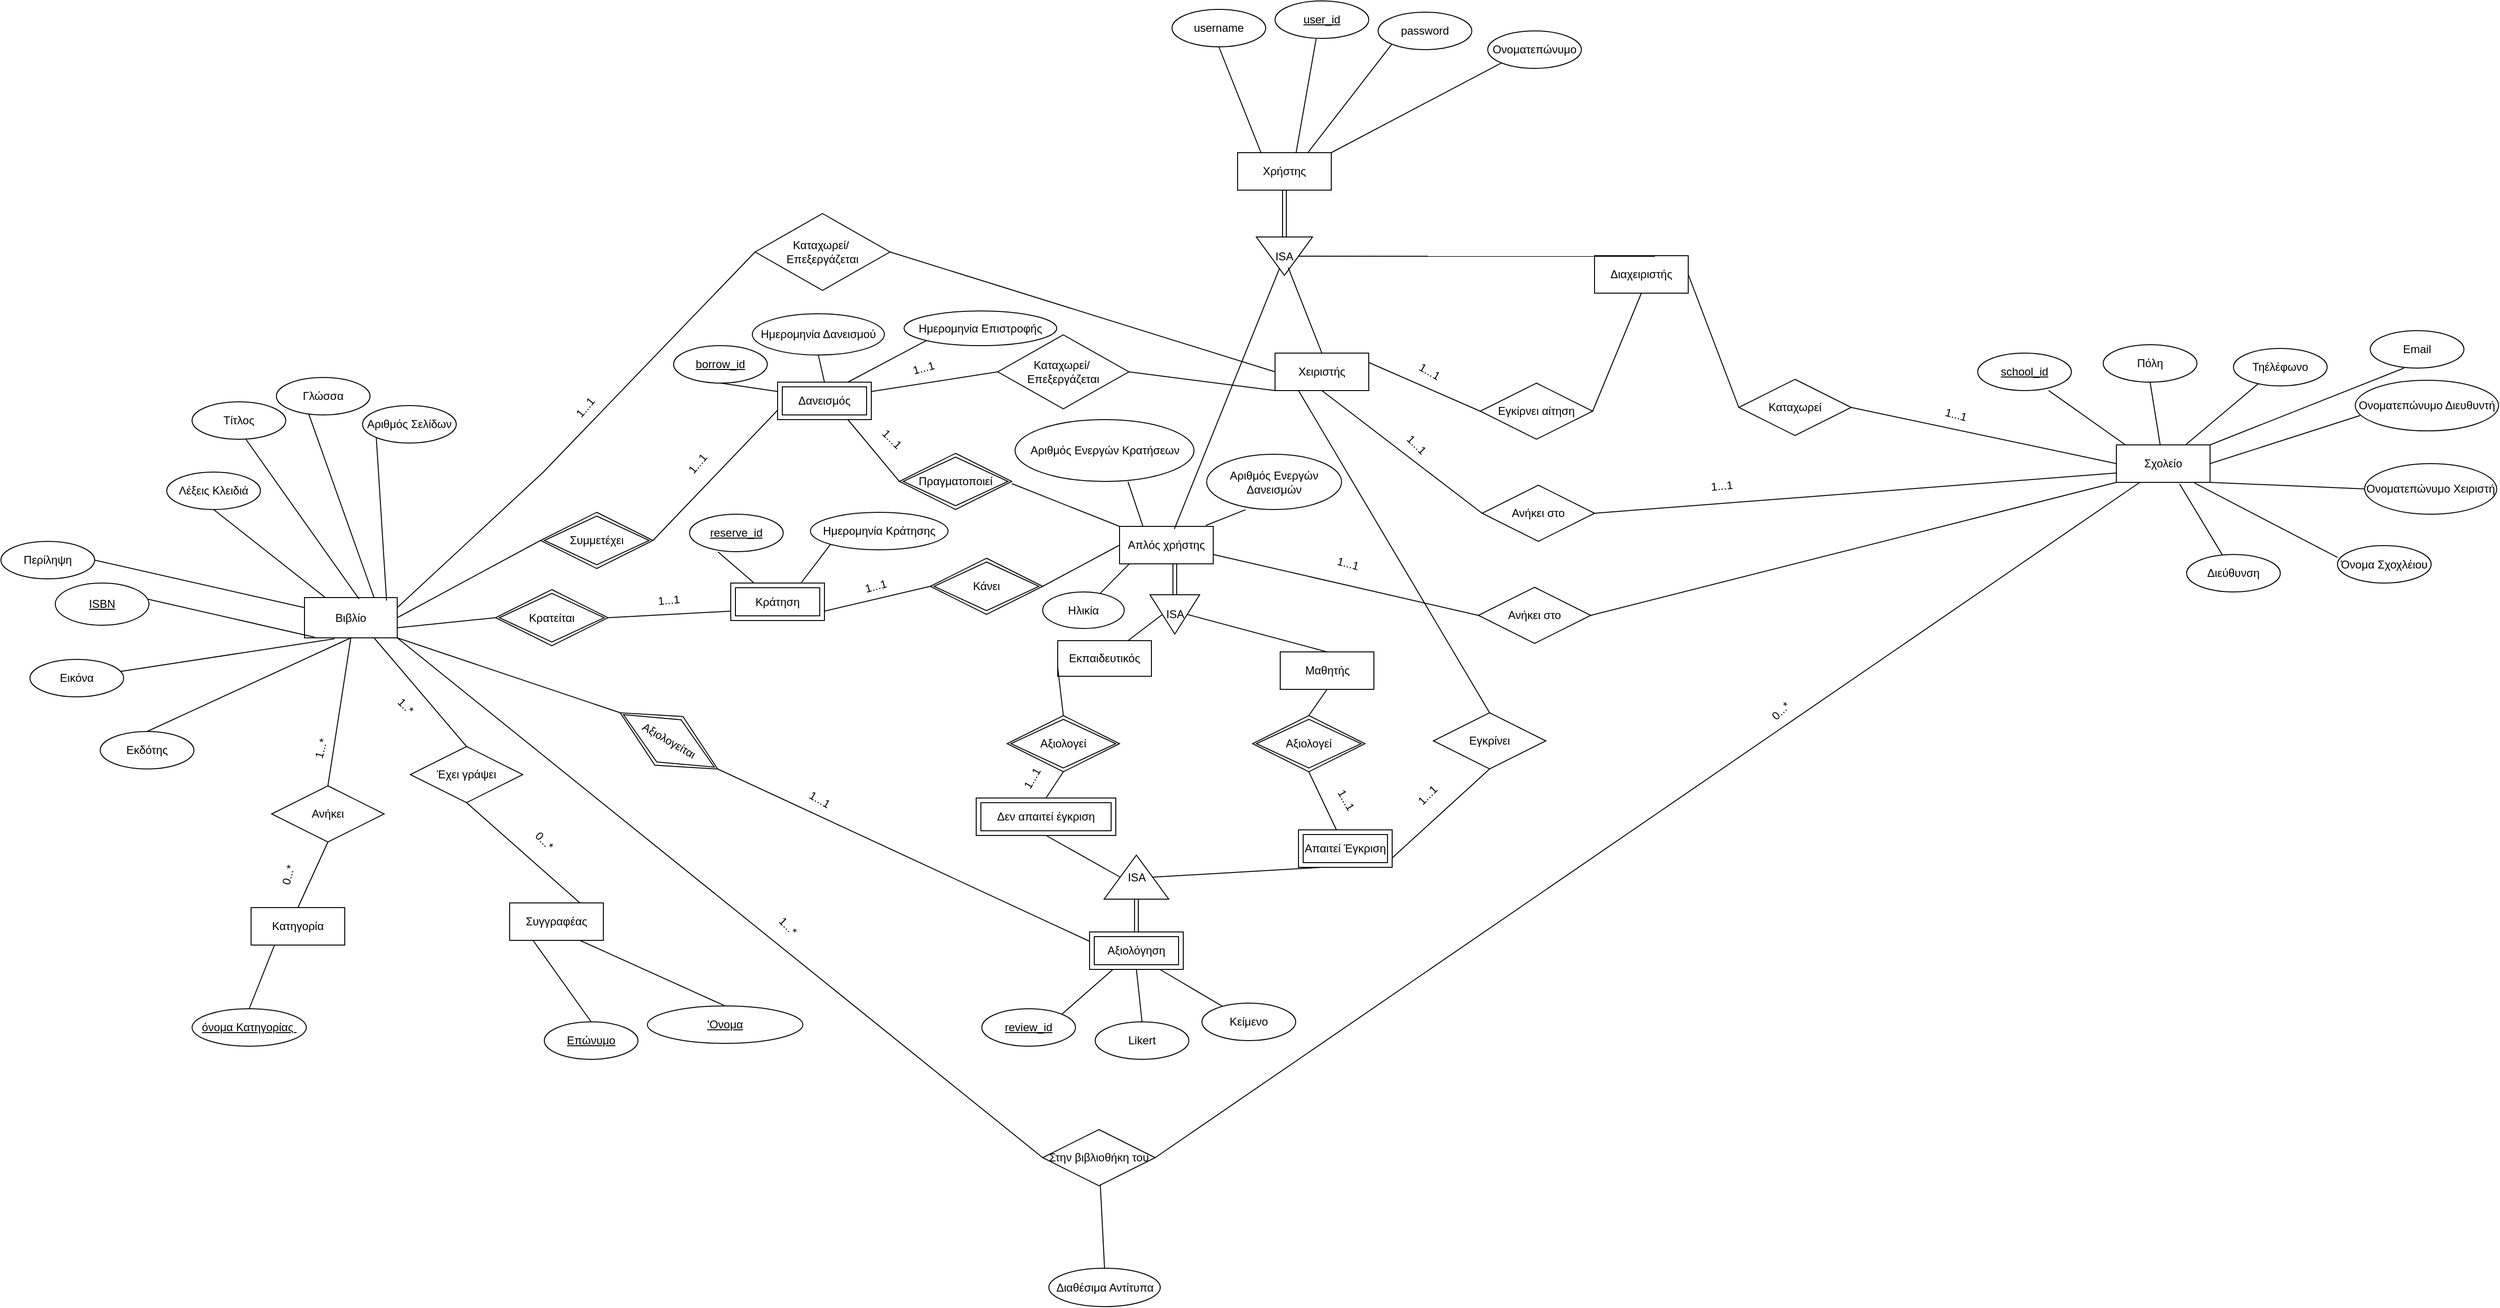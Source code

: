 <mxfile version="21.3.2" type="device">
  <diagram id="R2lEEEUBdFMjLlhIrx00" name="Page-1">
    <mxGraphModel dx="2930" dy="1778" grid="0" gridSize="10" guides="1" tooltips="1" connect="1" arrows="1" fold="1" page="0" pageScale="1" pageWidth="850" pageHeight="1100" math="0" shadow="0" extFonts="Permanent Marker^https://fonts.googleapis.com/css?family=Permanent+Marker">
      <root>
        <mxCell id="0" />
        <mxCell id="1" parent="0" />
        <mxCell id="gP51IHi8TqBae0V_nnSG-3" value="" style="endArrow=none;html=1;rounded=0;entryX=0.323;entryY=1.023;entryDx=0;entryDy=0;entryPerimeter=0;" parent="1" source="gP51IHi8TqBae0V_nnSG-5" target="gP51IHi8TqBae0V_nnSG-6" edge="1">
          <mxGeometry width="50" height="50" relative="1" as="geometry">
            <mxPoint x="-537" y="29" as="sourcePoint" />
            <mxPoint x="-504.44" y="-28" as="targetPoint" />
          </mxGeometry>
        </mxCell>
        <mxCell id="gP51IHi8TqBae0V_nnSG-5" value="Εικόνα" style="ellipse;whiteSpace=wrap;html=1;align=center;" parent="1" vertex="1">
          <mxGeometry x="-874" y="-19" width="100" height="40" as="geometry" />
        </mxCell>
        <mxCell id="gP51IHi8TqBae0V_nnSG-6" value="Βιβλίο" style="whiteSpace=wrap;html=1;align=center;" parent="1" vertex="1">
          <mxGeometry x="-581" y="-85" width="99" height="43" as="geometry" />
        </mxCell>
        <mxCell id="gP51IHi8TqBae0V_nnSG-7" value="" style="endArrow=none;html=1;rounded=0;entryX=0.11;entryY=0.985;entryDx=0;entryDy=0;entryPerimeter=0;exitX=0.973;exitY=0.376;exitDx=0;exitDy=0;exitPerimeter=0;" parent="1" source="gP51IHi8TqBae0V_nnSG-9" target="gP51IHi8TqBae0V_nnSG-6" edge="1">
          <mxGeometry width="50" height="50" relative="1" as="geometry">
            <mxPoint x="-594" y="7" as="sourcePoint" />
            <mxPoint x="143" y="274" as="targetPoint" />
          </mxGeometry>
        </mxCell>
        <mxCell id="gP51IHi8TqBae0V_nnSG-9" value="&lt;u&gt;ISBN&lt;/u&gt;" style="ellipse;whiteSpace=wrap;html=1;align=center;" parent="1" vertex="1">
          <mxGeometry x="-847" y="-100.5" width="100" height="45" as="geometry" />
        </mxCell>
        <mxCell id="gP51IHi8TqBae0V_nnSG-17" value="" style="endArrow=none;html=1;rounded=0;exitX=0.5;exitY=1;exitDx=0;exitDy=0;" parent="1" source="H-eDrQXZCRibyy9c3LL--2" target="gP51IHi8TqBae0V_nnSG-6" edge="1">
          <mxGeometry width="50" height="50" relative="1" as="geometry">
            <mxPoint x="-680" y="-199" as="sourcePoint" />
            <mxPoint x="-19" y="-211" as="targetPoint" />
          </mxGeometry>
        </mxCell>
        <mxCell id="gP51IHi8TqBae0V_nnSG-18" value="Γλώσσα" style="ellipse;whiteSpace=wrap;html=1;align=center;" parent="1" vertex="1">
          <mxGeometry x="-611" y="-320" width="100" height="40" as="geometry" />
        </mxCell>
        <mxCell id="gP51IHi8TqBae0V_nnSG-19" value="Τίτλος" style="ellipse;whiteSpace=wrap;html=1;align=center;" parent="1" vertex="1">
          <mxGeometry x="-701" y="-294" width="100" height="40" as="geometry" />
        </mxCell>
        <mxCell id="gP51IHi8TqBae0V_nnSG-20" value="Εκδότης" style="ellipse;whiteSpace=wrap;html=1;align=center;" parent="1" vertex="1">
          <mxGeometry x="-799" y="58" width="100" height="40" as="geometry" />
        </mxCell>
        <mxCell id="gP51IHi8TqBae0V_nnSG-21" value="Περίληψη" style="ellipse;whiteSpace=wrap;html=1;align=center;" parent="1" vertex="1">
          <mxGeometry x="-905" y="-145" width="100" height="40" as="geometry" />
        </mxCell>
        <mxCell id="gP51IHi8TqBae0V_nnSG-22" value="" style="endArrow=none;html=1;rounded=0;entryX=0.571;entryY=0.987;entryDx=0;entryDy=0;entryPerimeter=0;exitX=0.589;exitY=0.037;exitDx=0;exitDy=0;exitPerimeter=0;" parent="1" source="gP51IHi8TqBae0V_nnSG-6" target="gP51IHi8TqBae0V_nnSG-19" edge="1">
          <mxGeometry width="50" height="50" relative="1" as="geometry">
            <mxPoint x="-69" y="-161" as="sourcePoint" />
            <mxPoint x="-19" y="-211" as="targetPoint" />
          </mxGeometry>
        </mxCell>
        <mxCell id="gP51IHi8TqBae0V_nnSG-23" value="" style="endArrow=none;html=1;rounded=0;exitX=0.347;exitY=0.987;exitDx=0;exitDy=0;exitPerimeter=0;entryX=0.75;entryY=0;entryDx=0;entryDy=0;" parent="1" source="gP51IHi8TqBae0V_nnSG-18" target="gP51IHi8TqBae0V_nnSG-6" edge="1">
          <mxGeometry width="50" height="50" relative="1" as="geometry">
            <mxPoint x="-69" y="-161" as="sourcePoint" />
            <mxPoint x="-19" y="-211" as="targetPoint" />
          </mxGeometry>
        </mxCell>
        <mxCell id="gP51IHi8TqBae0V_nnSG-24" value="" style="endArrow=none;html=1;rounded=0;exitX=0.5;exitY=0;exitDx=0;exitDy=0;entryX=0.5;entryY=1;entryDx=0;entryDy=0;" parent="1" source="gP51IHi8TqBae0V_nnSG-20" target="gP51IHi8TqBae0V_nnSG-6" edge="1">
          <mxGeometry width="50" height="50" relative="1" as="geometry">
            <mxPoint x="-69" y="-161" as="sourcePoint" />
            <mxPoint x="-19" y="-211" as="targetPoint" />
          </mxGeometry>
        </mxCell>
        <mxCell id="gP51IHi8TqBae0V_nnSG-27" value="Διαθέσιμα Αντίτυπα" style="ellipse;whiteSpace=wrap;html=1;align=center;" parent="1" vertex="1">
          <mxGeometry x="213.5" y="631" width="119" height="41" as="geometry" />
        </mxCell>
        <mxCell id="gP51IHi8TqBae0V_nnSG-28" value="Αριθμός Σελίδων" style="ellipse;whiteSpace=wrap;html=1;align=center;" parent="1" vertex="1">
          <mxGeometry x="-519" y="-290" width="100" height="40" as="geometry" />
        </mxCell>
        <mxCell id="gP51IHi8TqBae0V_nnSG-29" value="" style="endArrow=none;html=1;rounded=0;exitX=0.885;exitY=0.075;exitDx=0;exitDy=0;exitPerimeter=0;entryX=0;entryY=1;entryDx=0;entryDy=0;" parent="1" source="gP51IHi8TqBae0V_nnSG-6" target="gP51IHi8TqBae0V_nnSG-28" edge="1">
          <mxGeometry width="50" height="50" relative="1" as="geometry">
            <mxPoint x="-69" y="-169" as="sourcePoint" />
            <mxPoint x="-19" y="-219" as="targetPoint" />
          </mxGeometry>
        </mxCell>
        <mxCell id="byVzHg9DAZ4Ovvmfsdcb-32" value="Σχολείο" style="whiteSpace=wrap;html=1;align=center;" parent="1" vertex="1">
          <mxGeometry x="1353" y="-248" width="100" height="40" as="geometry" />
        </mxCell>
        <mxCell id="byVzHg9DAZ4Ovvmfsdcb-33" value="Όνομα Σχοχλέιου" style="ellipse;whiteSpace=wrap;html=1;align=center;" parent="1" vertex="1">
          <mxGeometry x="1589" y="-140.5" width="100" height="40" as="geometry" />
        </mxCell>
        <mxCell id="byVzHg9DAZ4Ovvmfsdcb-34" value="Ονοματεπώνυμο Χειριστή" style="ellipse;whiteSpace=wrap;html=1;align=center;" parent="1" vertex="1">
          <mxGeometry x="1618" y="-228" width="141" height="54" as="geometry" />
        </mxCell>
        <mxCell id="byVzHg9DAZ4Ovvmfsdcb-35" value="Ονοματεπώνυμο Διευθυντή" style="ellipse;whiteSpace=wrap;html=1;align=center;" parent="1" vertex="1">
          <mxGeometry x="1608" y="-317" width="153" height="54" as="geometry" />
        </mxCell>
        <mxCell id="byVzHg9DAZ4Ovvmfsdcb-36" value="Τηέλέφωνο" style="ellipse;whiteSpace=wrap;html=1;align=center;" parent="1" vertex="1">
          <mxGeometry x="1478" y="-351" width="100" height="40" as="geometry" />
        </mxCell>
        <mxCell id="byVzHg9DAZ4Ovvmfsdcb-37" value="Πόλη" style="ellipse;whiteSpace=wrap;html=1;align=center;" parent="1" vertex="1">
          <mxGeometry x="1339" y="-355" width="100" height="40" as="geometry" />
        </mxCell>
        <mxCell id="byVzHg9DAZ4Ovvmfsdcb-38" value="" style="endArrow=none;html=1;rounded=0;exitX=0.5;exitY=1;exitDx=0;exitDy=0;" parent="1" source="byVzHg9DAZ4Ovvmfsdcb-37" target="byVzHg9DAZ4Ovvmfsdcb-32" edge="1">
          <mxGeometry relative="1" as="geometry">
            <mxPoint x="1398" y="-111" as="sourcePoint" />
            <mxPoint x="1558" y="-111" as="targetPoint" />
          </mxGeometry>
        </mxCell>
        <mxCell id="byVzHg9DAZ4Ovvmfsdcb-39" value="" style="endArrow=none;html=1;rounded=0;exitX=0.267;exitY=0.937;exitDx=0;exitDy=0;exitPerimeter=0;" parent="1" source="byVzHg9DAZ4Ovvmfsdcb-36" target="byVzHg9DAZ4Ovvmfsdcb-32" edge="1">
          <mxGeometry relative="1" as="geometry">
            <mxPoint x="1398" y="-111" as="sourcePoint" />
            <mxPoint x="1558" y="-111" as="targetPoint" />
          </mxGeometry>
        </mxCell>
        <mxCell id="byVzHg9DAZ4Ovvmfsdcb-41" value="" style="endArrow=none;html=1;rounded=0;exitX=1;exitY=0.5;exitDx=0;exitDy=0;entryX=0.034;entryY=0.697;entryDx=0;entryDy=0;entryPerimeter=0;" parent="1" source="byVzHg9DAZ4Ovvmfsdcb-32" target="byVzHg9DAZ4Ovvmfsdcb-35" edge="1">
          <mxGeometry relative="1" as="geometry">
            <mxPoint x="1398" y="-111" as="sourcePoint" />
            <mxPoint x="1558" y="-111" as="targetPoint" />
          </mxGeometry>
        </mxCell>
        <mxCell id="byVzHg9DAZ4Ovvmfsdcb-42" value="" style="endArrow=none;html=1;rounded=0;exitX=1;exitY=1;exitDx=0;exitDy=0;entryX=0;entryY=0.5;entryDx=0;entryDy=0;" parent="1" source="byVzHg9DAZ4Ovvmfsdcb-32" target="byVzHg9DAZ4Ovvmfsdcb-34" edge="1">
          <mxGeometry relative="1" as="geometry">
            <mxPoint x="1398" y="-111" as="sourcePoint" />
            <mxPoint x="1558" y="-111" as="targetPoint" />
          </mxGeometry>
        </mxCell>
        <mxCell id="byVzHg9DAZ4Ovvmfsdcb-43" value="" style="endArrow=none;html=1;rounded=0;exitX=0.835;exitY=1.017;exitDx=0;exitDy=0;exitPerimeter=0;entryX=0;entryY=0.314;entryDx=0;entryDy=0;entryPerimeter=0;" parent="1" source="byVzHg9DAZ4Ovvmfsdcb-32" target="byVzHg9DAZ4Ovvmfsdcb-33" edge="1">
          <mxGeometry relative="1" as="geometry">
            <mxPoint x="1398" y="-111" as="sourcePoint" />
            <mxPoint x="1558" y="-111" as="targetPoint" />
          </mxGeometry>
        </mxCell>
        <mxCell id="byVzHg9DAZ4Ovvmfsdcb-44" value="Διεύθυνση" style="ellipse;whiteSpace=wrap;html=1;align=center;" parent="1" vertex="1">
          <mxGeometry x="1428" y="-131" width="100" height="40" as="geometry" />
        </mxCell>
        <mxCell id="byVzHg9DAZ4Ovvmfsdcb-45" value="" style="endArrow=none;html=1;rounded=0;exitX=0.675;exitY=1.043;exitDx=0;exitDy=0;exitPerimeter=0;" parent="1" source="byVzHg9DAZ4Ovvmfsdcb-32" target="byVzHg9DAZ4Ovvmfsdcb-44" edge="1">
          <mxGeometry relative="1" as="geometry">
            <mxPoint x="1398" y="-111" as="sourcePoint" />
            <mxPoint x="1558" y="-111" as="targetPoint" />
          </mxGeometry>
        </mxCell>
        <mxCell id="byVzHg9DAZ4Ovvmfsdcb-48" value="Email" style="ellipse;whiteSpace=wrap;html=1;align=center;" parent="1" vertex="1">
          <mxGeometry x="1624" y="-370" width="100" height="40" as="geometry" />
        </mxCell>
        <mxCell id="byVzHg9DAZ4Ovvmfsdcb-49" value="" style="endArrow=none;html=1;rounded=0;exitX=1;exitY=0;exitDx=0;exitDy=0;entryX=0.36;entryY=1;entryDx=0;entryDy=0;entryPerimeter=0;" parent="1" source="byVzHg9DAZ4Ovvmfsdcb-32" target="byVzHg9DAZ4Ovvmfsdcb-48" edge="1">
          <mxGeometry relative="1" as="geometry">
            <mxPoint x="1398" y="-111" as="sourcePoint" />
            <mxPoint x="1558" y="-111" as="targetPoint" />
          </mxGeometry>
        </mxCell>
        <mxCell id="byVzHg9DAZ4Ovvmfsdcb-50" value="school_id" style="ellipse;whiteSpace=wrap;html=1;align=center;fontStyle=4;" parent="1" vertex="1">
          <mxGeometry x="1205" y="-346" width="100" height="40" as="geometry" />
        </mxCell>
        <mxCell id="byVzHg9DAZ4Ovvmfsdcb-51" value="" style="endArrow=none;html=1;rounded=0;exitX=0.757;exitY=0.998;exitDx=0;exitDy=0;exitPerimeter=0;entryX=0.099;entryY=0.003;entryDx=0;entryDy=0;entryPerimeter=0;" parent="1" source="byVzHg9DAZ4Ovvmfsdcb-50" target="byVzHg9DAZ4Ovvmfsdcb-32" edge="1">
          <mxGeometry relative="1" as="geometry">
            <mxPoint x="1398" y="-111" as="sourcePoint" />
            <mxPoint x="1558" y="-111" as="targetPoint" />
          </mxGeometry>
        </mxCell>
        <mxCell id="byVzHg9DAZ4Ovvmfsdcb-1" value="Χρήστης" style="whiteSpace=wrap;html=1;align=center;flipH=0;direction=east;" parent="1" vertex="1">
          <mxGeometry x="415" y="-560" width="100" height="40" as="geometry" />
        </mxCell>
        <mxCell id="byVzHg9DAZ4Ovvmfsdcb-4" value="Ονοματεπώνυμο" style="ellipse;whiteSpace=wrap;html=1;align=center;flipH=0;direction=east;" parent="1" vertex="1">
          <mxGeometry x="682" y="-690" width="100" height="40" as="geometry" />
        </mxCell>
        <mxCell id="byVzHg9DAZ4Ovvmfsdcb-5" value="password" style="ellipse;whiteSpace=wrap;html=1;align=center;flipH=0;direction=east;" parent="1" vertex="1">
          <mxGeometry x="565" y="-710" width="100" height="40" as="geometry" />
        </mxCell>
        <mxCell id="byVzHg9DAZ4Ovvmfsdcb-6" value="username" style="ellipse;whiteSpace=wrap;html=1;align=center;flipH=0;direction=east;" parent="1" vertex="1">
          <mxGeometry x="345" y="-713" width="100" height="40" as="geometry" />
        </mxCell>
        <mxCell id="byVzHg9DAZ4Ovvmfsdcb-8" value="user_id" style="ellipse;whiteSpace=wrap;html=1;align=center;fontStyle=4;flipH=0;direction=east;" parent="1" vertex="1">
          <mxGeometry x="455" y="-722" width="100" height="40" as="geometry" />
        </mxCell>
        <mxCell id="byVzHg9DAZ4Ovvmfsdcb-12" value="" style="endArrow=none;html=1;rounded=0;exitX=0.5;exitY=1;exitDx=0;exitDy=0;entryX=0.25;entryY=0;entryDx=0;entryDy=0;" parent="1" source="byVzHg9DAZ4Ovvmfsdcb-6" target="byVzHg9DAZ4Ovvmfsdcb-1" edge="1">
          <mxGeometry width="50" height="50" relative="1" as="geometry">
            <mxPoint x="290" y="-270" as="sourcePoint" />
            <mxPoint x="340" y="-320" as="targetPoint" />
          </mxGeometry>
        </mxCell>
        <mxCell id="byVzHg9DAZ4Ovvmfsdcb-16" value="" style="endArrow=none;html=1;rounded=0;entryX=0.439;entryY=1.005;entryDx=0;entryDy=0;entryPerimeter=0;exitX=0.625;exitY=-0.005;exitDx=0;exitDy=0;exitPerimeter=0;" parent="1" source="byVzHg9DAZ4Ovvmfsdcb-1" target="byVzHg9DAZ4Ovvmfsdcb-8" edge="1">
          <mxGeometry width="50" height="50" relative="1" as="geometry">
            <mxPoint x="251.6" y="-270" as="sourcePoint" />
            <mxPoint x="301.6" y="-320" as="targetPoint" />
          </mxGeometry>
        </mxCell>
        <mxCell id="byVzHg9DAZ4Ovvmfsdcb-17" value="" style="endArrow=none;html=1;rounded=0;exitX=0;exitY=1;exitDx=0;exitDy=0;entryX=0.75;entryY=0;entryDx=0;entryDy=0;" parent="1" source="byVzHg9DAZ4Ovvmfsdcb-5" target="byVzHg9DAZ4Ovvmfsdcb-1" edge="1">
          <mxGeometry width="50" height="50" relative="1" as="geometry">
            <mxPoint x="290" y="-270" as="sourcePoint" />
            <mxPoint x="340" y="-320" as="targetPoint" />
          </mxGeometry>
        </mxCell>
        <mxCell id="byVzHg9DAZ4Ovvmfsdcb-18" value="" style="endArrow=none;html=1;rounded=0;entryX=0;entryY=1;entryDx=0;entryDy=0;exitX=1;exitY=0;exitDx=0;exitDy=0;" parent="1" source="byVzHg9DAZ4Ovvmfsdcb-1" target="byVzHg9DAZ4Ovvmfsdcb-4" edge="1">
          <mxGeometry width="50" height="50" relative="1" as="geometry">
            <mxPoint x="290" y="-270" as="sourcePoint" />
            <mxPoint x="340" y="-320" as="targetPoint" />
          </mxGeometry>
        </mxCell>
        <mxCell id="byVzHg9DAZ4Ovvmfsdcb-20" value="ISA" style="triangle;whiteSpace=wrap;html=1;direction=south;flipH=0;" parent="1" vertex="1">
          <mxGeometry x="435" y="-470" width="60" height="41" as="geometry" />
        </mxCell>
        <mxCell id="byVzHg9DAZ4Ovvmfsdcb-21" value="" style="endArrow=none;html=1;rounded=0;exitX=0.5;exitY=1;exitDx=0;exitDy=0;entryX=0;entryY=0.5;entryDx=0;entryDy=0;shape=link;" parent="1" source="byVzHg9DAZ4Ovvmfsdcb-1" target="byVzHg9DAZ4Ovvmfsdcb-20" edge="1">
          <mxGeometry width="50" height="50" relative="1" as="geometry">
            <mxPoint x="290" y="-270" as="sourcePoint" />
            <mxPoint x="340" y="-320" as="targetPoint" />
          </mxGeometry>
        </mxCell>
        <mxCell id="byVzHg9DAZ4Ovvmfsdcb-25" value="Απλός χρήστης" style="whiteSpace=wrap;html=1;align=center;flipH=0;" parent="1" vertex="1">
          <mxGeometry x="289" y="-161" width="100" height="40" as="geometry" />
        </mxCell>
        <mxCell id="byVzHg9DAZ4Ovvmfsdcb-26" value="Χειριστής" style="whiteSpace=wrap;html=1;align=center;flipH=0;" parent="1" vertex="1">
          <mxGeometry x="455" y="-346" width="100" height="40" as="geometry" />
        </mxCell>
        <mxCell id="byVzHg9DAZ4Ovvmfsdcb-27" value="Διαχειριστής" style="whiteSpace=wrap;html=1;align=center;flipH=0;" parent="1" vertex="1">
          <mxGeometry x="796" y="-450" width="100" height="40" as="geometry" />
        </mxCell>
        <mxCell id="byVzHg9DAZ4Ovvmfsdcb-29" value="" style="endArrow=none;html=1;rounded=0;exitX=0.585;exitY=0.07;exitDx=0;exitDy=0;exitPerimeter=0;" parent="1" source="byVzHg9DAZ4Ovvmfsdcb-25" target="byVzHg9DAZ4Ovvmfsdcb-20" edge="1">
          <mxGeometry relative="1" as="geometry">
            <mxPoint x="134.906" y="-310" as="sourcePoint" />
            <mxPoint x="294.906" y="-310" as="targetPoint" />
          </mxGeometry>
        </mxCell>
        <mxCell id="byVzHg9DAZ4Ovvmfsdcb-30" value="" style="endArrow=none;html=1;rounded=0;entryX=0.798;entryY=0.433;entryDx=0;entryDy=0;entryPerimeter=0;exitX=0.5;exitY=0;exitDx=0;exitDy=0;" parent="1" source="byVzHg9DAZ4Ovvmfsdcb-26" target="byVzHg9DAZ4Ovvmfsdcb-20" edge="1">
          <mxGeometry relative="1" as="geometry">
            <mxPoint x="154.92" y="-310" as="sourcePoint" />
            <mxPoint x="314.92" y="-310" as="targetPoint" />
          </mxGeometry>
        </mxCell>
        <mxCell id="byVzHg9DAZ4Ovvmfsdcb-31" value="" style="endArrow=none;html=1;rounded=0;exitX=0.5;exitY=0;exitDx=0;exitDy=0;entryX=0.644;entryY=0.017;entryDx=0;entryDy=0;entryPerimeter=0;" parent="1" source="byVzHg9DAZ4Ovvmfsdcb-20" target="byVzHg9DAZ4Ovvmfsdcb-27" edge="1">
          <mxGeometry relative="1" as="geometry">
            <mxPoint x="12.12" y="-310" as="sourcePoint" />
            <mxPoint x="172.12" y="-310" as="targetPoint" />
          </mxGeometry>
        </mxCell>
        <mxCell id="Vl-SBmCvc-Iw2d8S1rX8-2" value="ΙSA" style="triangle;whiteSpace=wrap;html=1;direction=south;" parent="1" vertex="1">
          <mxGeometry x="321.5" y="-88" width="53" height="42" as="geometry" />
        </mxCell>
        <mxCell id="Vl-SBmCvc-Iw2d8S1rX8-3" value="" style="endArrow=none;html=1;rounded=0;entryX=0;entryY=0.5;entryDx=0;entryDy=0;shape=link;width=4;" parent="1" target="Vl-SBmCvc-Iw2d8S1rX8-2" edge="1">
          <mxGeometry width="50" height="50" relative="1" as="geometry">
            <mxPoint x="348" y="-121" as="sourcePoint" />
            <mxPoint x="260" y="-227" as="targetPoint" />
          </mxGeometry>
        </mxCell>
        <mxCell id="Vl-SBmCvc-Iw2d8S1rX8-5" value="Εκπαιδευτικός" style="whiteSpace=wrap;html=1;align=center;" parent="1" vertex="1">
          <mxGeometry x="223" y="-39" width="100" height="38" as="geometry" />
        </mxCell>
        <mxCell id="Vl-SBmCvc-Iw2d8S1rX8-7" value="Μαθητής" style="whiteSpace=wrap;html=1;align=center;" parent="1" vertex="1">
          <mxGeometry x="460.5" y="-27" width="100" height="40" as="geometry" />
        </mxCell>
        <mxCell id="Vl-SBmCvc-Iw2d8S1rX8-9" value="" style="endArrow=none;html=1;rounded=0;entryX=0.75;entryY=0;entryDx=0;entryDy=0;exitX=0.5;exitY=1;exitDx=0;exitDy=0;" parent="1" source="Vl-SBmCvc-Iw2d8S1rX8-2" target="Vl-SBmCvc-Iw2d8S1rX8-5" edge="1">
          <mxGeometry relative="1" as="geometry">
            <mxPoint x="155" y="-121" as="sourcePoint" />
            <mxPoint x="315" y="-121" as="targetPoint" />
          </mxGeometry>
        </mxCell>
        <mxCell id="Vl-SBmCvc-Iw2d8S1rX8-10" value="" style="endArrow=none;html=1;rounded=0;entryX=0.5;entryY=0;entryDx=0;entryDy=0;exitX=0.5;exitY=0;exitDx=0;exitDy=0;" parent="1" source="Vl-SBmCvc-Iw2d8S1rX8-2" target="Vl-SBmCvc-Iw2d8S1rX8-7" edge="1">
          <mxGeometry relative="1" as="geometry">
            <mxPoint x="155" y="-121" as="sourcePoint" />
            <mxPoint x="430" y="6" as="targetPoint" />
          </mxGeometry>
        </mxCell>
        <mxCell id="Vl-SBmCvc-Iw2d8S1rX8-12" value="Καταχωρεί" style="shape=rhombus;perimeter=rhombusPerimeter;whiteSpace=wrap;html=1;align=center;" parent="1" vertex="1">
          <mxGeometry x="950" y="-318" width="120" height="60" as="geometry" />
        </mxCell>
        <mxCell id="Vl-SBmCvc-Iw2d8S1rX8-13" value="" style="endArrow=none;html=1;rounded=0;entryX=0;entryY=0.5;entryDx=0;entryDy=0;exitX=1;exitY=0.5;exitDx=0;exitDy=0;" parent="1" source="byVzHg9DAZ4Ovvmfsdcb-27" target="Vl-SBmCvc-Iw2d8S1rX8-12" edge="1">
          <mxGeometry relative="1" as="geometry">
            <mxPoint x="80" y="-355" as="sourcePoint" />
            <mxPoint x="240" y="-355" as="targetPoint" />
          </mxGeometry>
        </mxCell>
        <mxCell id="Vl-SBmCvc-Iw2d8S1rX8-14" value="" style="endArrow=none;html=1;rounded=0;entryX=1;entryY=0.5;entryDx=0;entryDy=0;exitX=0;exitY=0.5;exitDx=0;exitDy=0;" parent="1" source="byVzHg9DAZ4Ovvmfsdcb-32" target="Vl-SBmCvc-Iw2d8S1rX8-12" edge="1">
          <mxGeometry relative="1" as="geometry">
            <mxPoint x="80" y="-355" as="sourcePoint" />
            <mxPoint x="240" y="-355" as="targetPoint" />
          </mxGeometry>
        </mxCell>
        <mxCell id="Vl-SBmCvc-Iw2d8S1rX8-15" value="1...1" style="text;html=1;strokeColor=none;fillColor=none;align=center;verticalAlign=middle;whiteSpace=wrap;rounded=0;rotation=15;" parent="1" vertex="1">
          <mxGeometry x="1152" y="-295" width="60" height="30" as="geometry" />
        </mxCell>
        <mxCell id="Vl-SBmCvc-Iw2d8S1rX8-16" value="Εγκίρνει αίτηση" style="shape=rhombus;perimeter=rhombusPerimeter;whiteSpace=wrap;html=1;align=center;" parent="1" vertex="1">
          <mxGeometry x="674" y="-314" width="120" height="60" as="geometry" />
        </mxCell>
        <mxCell id="Vl-SBmCvc-Iw2d8S1rX8-17" value="" style="endArrow=none;html=1;rounded=0;entryX=0;entryY=0.5;entryDx=0;entryDy=0;exitX=1;exitY=0.25;exitDx=0;exitDy=0;" parent="1" source="byVzHg9DAZ4Ovvmfsdcb-26" target="Vl-SBmCvc-Iw2d8S1rX8-16" edge="1">
          <mxGeometry relative="1" as="geometry">
            <mxPoint x="501" y="-302" as="sourcePoint" />
            <mxPoint x="880" y="-275" as="targetPoint" />
          </mxGeometry>
        </mxCell>
        <mxCell id="Vl-SBmCvc-Iw2d8S1rX8-18" value="" style="endArrow=none;html=1;rounded=0;exitX=1;exitY=0.5;exitDx=0;exitDy=0;entryX=0.5;entryY=1;entryDx=0;entryDy=0;" parent="1" source="Vl-SBmCvc-Iw2d8S1rX8-16" target="byVzHg9DAZ4Ovvmfsdcb-27" edge="1">
          <mxGeometry relative="1" as="geometry">
            <mxPoint x="720" y="-275" as="sourcePoint" />
            <mxPoint x="880" y="-275" as="targetPoint" />
          </mxGeometry>
        </mxCell>
        <mxCell id="Vl-SBmCvc-Iw2d8S1rX8-19" value="1...1" style="text;html=1;strokeColor=none;fillColor=none;align=center;verticalAlign=middle;whiteSpace=wrap;rounded=0;rotation=30;" parent="1" vertex="1">
          <mxGeometry x="590" y="-341" width="60" height="30" as="geometry" />
        </mxCell>
        <mxCell id="Vl-SBmCvc-Iw2d8S1rX8-20" value="" style="endArrow=none;html=1;rounded=0;exitX=1;exitY=0.75;exitDx=0;exitDy=0;entryX=0;entryY=0.5;entryDx=0;entryDy=0;" parent="1" source="byVzHg9DAZ4Ovvmfsdcb-25" target="Vl-SBmCvc-Iw2d8S1rX8-22" edge="1">
          <mxGeometry width="50" height="50" relative="1" as="geometry">
            <mxPoint x="775" y="-250" as="sourcePoint" />
            <mxPoint x="674" y="-65" as="targetPoint" />
          </mxGeometry>
        </mxCell>
        <mxCell id="Vl-SBmCvc-Iw2d8S1rX8-22" value="Ανήκει στο" style="shape=rhombus;perimeter=rhombusPerimeter;whiteSpace=wrap;html=1;align=center;" parent="1" vertex="1">
          <mxGeometry x="672" y="-96" width="120" height="60" as="geometry" />
        </mxCell>
        <mxCell id="Vl-SBmCvc-Iw2d8S1rX8-23" value="" style="endArrow=none;html=1;rounded=0;entryX=0;entryY=1;entryDx=0;entryDy=0;exitX=1;exitY=0.5;exitDx=0;exitDy=0;" parent="1" source="Vl-SBmCvc-Iw2d8S1rX8-22" target="byVzHg9DAZ4Ovvmfsdcb-32" edge="1">
          <mxGeometry relative="1" as="geometry">
            <mxPoint x="720" y="-275" as="sourcePoint" />
            <mxPoint x="880" y="-275" as="targetPoint" />
          </mxGeometry>
        </mxCell>
        <mxCell id="90IATqhbiQScjesdW3bb-1" value="Ανήκει στο" style="shape=rhombus;perimeter=rhombusPerimeter;whiteSpace=wrap;html=1;align=center;" parent="1" vertex="1">
          <mxGeometry x="676" y="-205" width="120" height="60" as="geometry" />
        </mxCell>
        <mxCell id="90IATqhbiQScjesdW3bb-2" value="" style="endArrow=none;html=1;rounded=0;entryX=0;entryY=0.75;entryDx=0;entryDy=0;exitX=1;exitY=0.5;exitDx=0;exitDy=0;" parent="1" source="90IATqhbiQScjesdW3bb-1" target="byVzHg9DAZ4Ovvmfsdcb-32" edge="1">
          <mxGeometry relative="1" as="geometry">
            <mxPoint x="78" y="-435" as="sourcePoint" />
            <mxPoint x="238" y="-435" as="targetPoint" />
          </mxGeometry>
        </mxCell>
        <mxCell id="90IATqhbiQScjesdW3bb-3" value="" style="endArrow=none;html=1;rounded=0;entryX=0;entryY=0.5;entryDx=0;entryDy=0;exitX=0.5;exitY=1;exitDx=0;exitDy=0;" parent="1" source="byVzHg9DAZ4Ovvmfsdcb-26" target="90IATqhbiQScjesdW3bb-1" edge="1">
          <mxGeometry relative="1" as="geometry">
            <mxPoint x="78" y="-435" as="sourcePoint" />
            <mxPoint x="238" y="-435" as="targetPoint" />
          </mxGeometry>
        </mxCell>
        <mxCell id="90IATqhbiQScjesdW3bb-5" value="1...1" style="text;html=1;strokeColor=none;fillColor=none;align=center;verticalAlign=middle;whiteSpace=wrap;rounded=0;rotation=45;" parent="1" vertex="1">
          <mxGeometry x="576" y="-263" width="60" height="30" as="geometry" />
        </mxCell>
        <mxCell id="90IATqhbiQScjesdW3bb-7" value="1...1" style="text;html=1;strokeColor=none;fillColor=none;align=center;verticalAlign=middle;whiteSpace=wrap;rounded=0;rotation=15;" parent="1" vertex="1">
          <mxGeometry x="503" y="-136" width="60" height="30" as="geometry" />
        </mxCell>
        <mxCell id="90IATqhbiQScjesdW3bb-11" value="Καταχωρεί/&amp;nbsp;&lt;br&gt;Επεξεργάζεται" style="shape=rhombus;perimeter=rhombusPerimeter;whiteSpace=wrap;html=1;align=center;" parent="1" vertex="1">
          <mxGeometry x="-100" y="-495" width="144" height="82" as="geometry" />
        </mxCell>
        <mxCell id="90IATqhbiQScjesdW3bb-12" value="" style="endArrow=none;html=1;rounded=0;exitX=1;exitY=0.5;exitDx=0;exitDy=0;entryX=0;entryY=0.5;entryDx=0;entryDy=0;" parent="1" source="90IATqhbiQScjesdW3bb-11" target="byVzHg9DAZ4Ovvmfsdcb-26" edge="1">
          <mxGeometry relative="1" as="geometry">
            <mxPoint x="278" y="-243" as="sourcePoint" />
            <mxPoint x="438" y="-243" as="targetPoint" />
          </mxGeometry>
        </mxCell>
        <mxCell id="90IATqhbiQScjesdW3bb-13" value="" style="endArrow=none;html=1;rounded=0;exitX=0;exitY=0.5;exitDx=0;exitDy=0;entryX=1;entryY=0.25;entryDx=0;entryDy=0;" parent="1" source="90IATqhbiQScjesdW3bb-11" target="gP51IHi8TqBae0V_nnSG-6" edge="1">
          <mxGeometry relative="1" as="geometry">
            <mxPoint x="278" y="-243" as="sourcePoint" />
            <mxPoint x="-437" y="-120" as="targetPoint" />
            <Array as="points">
              <mxPoint x="-326" y="-219" />
            </Array>
          </mxGeometry>
        </mxCell>
        <mxCell id="90IATqhbiQScjesdW3bb-14" value="1...1" style="text;html=1;strokeColor=none;fillColor=none;align=center;verticalAlign=middle;whiteSpace=wrap;rounded=0;rotation=-50;" parent="1" vertex="1">
          <mxGeometry x="-311" y="-303" width="60" height="30" as="geometry" />
        </mxCell>
        <mxCell id="90IATqhbiQScjesdW3bb-16" value="Δανεισμός" style="shape=ext;margin=3;double=1;whiteSpace=wrap;html=1;align=center;" parent="1" vertex="1">
          <mxGeometry x="-76" y="-315" width="100" height="40" as="geometry" />
        </mxCell>
        <mxCell id="90IATqhbiQScjesdW3bb-17" value="Αριθμός Ενεργών Κρατήσεων" style="ellipse;whiteSpace=wrap;html=1;align=center;" parent="1" vertex="1">
          <mxGeometry x="177.5" y="-275" width="191" height="66" as="geometry" />
        </mxCell>
        <mxCell id="90IATqhbiQScjesdW3bb-18" value="" style="endArrow=none;html=1;rounded=0;entryX=0.25;entryY=0;entryDx=0;entryDy=0;exitX=0.631;exitY=1.007;exitDx=0;exitDy=0;exitPerimeter=0;" parent="1" source="90IATqhbiQScjesdW3bb-17" target="byVzHg9DAZ4Ovvmfsdcb-25" edge="1">
          <mxGeometry relative="1" as="geometry">
            <mxPoint x="278" y="-251" as="sourcePoint" />
            <mxPoint x="438" y="-251" as="targetPoint" />
          </mxGeometry>
        </mxCell>
        <mxCell id="90IATqhbiQScjesdW3bb-19" value="Καταχωρεί/&amp;nbsp;&lt;br&gt;Επεξεργάζεται" style="shape=rhombus;perimeter=rhombusPerimeter;whiteSpace=wrap;html=1;align=center;" parent="1" vertex="1">
          <mxGeometry x="159" y="-365.5" width="140" height="79" as="geometry" />
        </mxCell>
        <mxCell id="90IATqhbiQScjesdW3bb-20" value="" style="endArrow=none;html=1;rounded=0;exitX=1;exitY=0.25;exitDx=0;exitDy=0;entryX=0;entryY=0.5;entryDx=0;entryDy=0;" parent="1" source="90IATqhbiQScjesdW3bb-16" target="90IATqhbiQScjesdW3bb-19" edge="1">
          <mxGeometry relative="1" as="geometry">
            <mxPoint x="277" y="-267" as="sourcePoint" />
            <mxPoint x="437" y="-267" as="targetPoint" />
          </mxGeometry>
        </mxCell>
        <mxCell id="90IATqhbiQScjesdW3bb-21" value="" style="endArrow=none;html=1;rounded=0;exitX=1;exitY=0.5;exitDx=0;exitDy=0;entryX=0;entryY=1;entryDx=0;entryDy=0;" parent="1" source="90IATqhbiQScjesdW3bb-19" target="byVzHg9DAZ4Ovvmfsdcb-26" edge="1">
          <mxGeometry relative="1" as="geometry">
            <mxPoint x="277" y="-267" as="sourcePoint" />
            <mxPoint x="437" y="-267" as="targetPoint" />
          </mxGeometry>
        </mxCell>
        <mxCell id="90IATqhbiQScjesdW3bb-23" value="" style="endArrow=none;html=1;rounded=0;exitX=0;exitY=0;exitDx=0;exitDy=0;" parent="1" source="byVzHg9DAZ4Ovvmfsdcb-25" edge="1">
          <mxGeometry relative="1" as="geometry">
            <mxPoint x="277" y="-267" as="sourcePoint" />
            <mxPoint x="174.203" y="-206.601" as="targetPoint" />
          </mxGeometry>
        </mxCell>
        <mxCell id="90IATqhbiQScjesdW3bb-24" value="Πραγματοποιεί" style="shape=rhombus;double=1;perimeter=rhombusPerimeter;whiteSpace=wrap;html=1;align=center;" parent="1" vertex="1">
          <mxGeometry x="54" y="-239" width="120" height="60" as="geometry" />
        </mxCell>
        <mxCell id="90IATqhbiQScjesdW3bb-25" value="" style="endArrow=none;html=1;rounded=0;exitX=0;exitY=0.5;exitDx=0;exitDy=0;entryX=0.75;entryY=1;entryDx=0;entryDy=0;" parent="1" source="90IATqhbiQScjesdW3bb-24" target="90IATqhbiQScjesdW3bb-16" edge="1">
          <mxGeometry relative="1" as="geometry">
            <mxPoint x="277" y="-267" as="sourcePoint" />
            <mxPoint x="437" y="-267" as="targetPoint" />
          </mxGeometry>
        </mxCell>
        <mxCell id="90IATqhbiQScjesdW3bb-27" value="Συμμετέχει" style="shape=rhombus;double=1;perimeter=rhombusPerimeter;whiteSpace=wrap;html=1;align=center;" parent="1" vertex="1">
          <mxGeometry x="-329" y="-176" width="120" height="60" as="geometry" />
        </mxCell>
        <mxCell id="90IATqhbiQScjesdW3bb-28" value="" style="endArrow=none;html=1;rounded=0;exitX=1;exitY=0.5;exitDx=0;exitDy=0;entryX=0;entryY=0.5;entryDx=0;entryDy=0;" parent="1" source="gP51IHi8TqBae0V_nnSG-6" target="90IATqhbiQScjesdW3bb-27" edge="1">
          <mxGeometry relative="1" as="geometry">
            <mxPoint x="277" y="-267" as="sourcePoint" />
            <mxPoint x="437" y="-267" as="targetPoint" />
          </mxGeometry>
        </mxCell>
        <mxCell id="90IATqhbiQScjesdW3bb-29" value="" style="endArrow=none;html=1;rounded=0;exitX=1;exitY=0.5;exitDx=0;exitDy=0;entryX=0;entryY=0.75;entryDx=0;entryDy=0;" parent="1" source="90IATqhbiQScjesdW3bb-27" target="90IATqhbiQScjesdW3bb-16" edge="1">
          <mxGeometry relative="1" as="geometry">
            <mxPoint x="277" y="-267" as="sourcePoint" />
            <mxPoint x="437" y="-267" as="targetPoint" />
          </mxGeometry>
        </mxCell>
        <mxCell id="90IATqhbiQScjesdW3bb-30" value="borrow_id" style="ellipse;whiteSpace=wrap;html=1;align=center;fontStyle=4;" parent="1" vertex="1">
          <mxGeometry x="-187" y="-354" width="100" height="40" as="geometry" />
        </mxCell>
        <mxCell id="90IATqhbiQScjesdW3bb-32" value="Ημερομηνία Δανεισμού" style="ellipse;whiteSpace=wrap;html=1;align=center;" parent="1" vertex="1">
          <mxGeometry x="-103" y="-388" width="141" height="44" as="geometry" />
        </mxCell>
        <mxCell id="90IATqhbiQScjesdW3bb-33" value="Ημερομηνία Επιστροφής" style="ellipse;whiteSpace=wrap;html=1;align=center;" parent="1" vertex="1">
          <mxGeometry x="59" y="-391" width="163" height="37" as="geometry" />
        </mxCell>
        <mxCell id="90IATqhbiQScjesdW3bb-34" value="" style="endArrow=none;html=1;rounded=0;exitX=0.5;exitY=1;exitDx=0;exitDy=0;entryX=0;entryY=0.25;entryDx=0;entryDy=0;" parent="1" source="90IATqhbiQScjesdW3bb-30" target="90IATqhbiQScjesdW3bb-16" edge="1">
          <mxGeometry relative="1" as="geometry">
            <mxPoint x="277" y="-283" as="sourcePoint" />
            <mxPoint x="437" y="-283" as="targetPoint" />
          </mxGeometry>
        </mxCell>
        <mxCell id="90IATqhbiQScjesdW3bb-35" value="" style="endArrow=none;html=1;rounded=0;exitX=0.5;exitY=1;exitDx=0;exitDy=0;entryX=0.5;entryY=0;entryDx=0;entryDy=0;" parent="1" source="90IATqhbiQScjesdW3bb-32" target="90IATqhbiQScjesdW3bb-16" edge="1">
          <mxGeometry relative="1" as="geometry">
            <mxPoint x="277" y="-283" as="sourcePoint" />
            <mxPoint x="437" y="-283" as="targetPoint" />
          </mxGeometry>
        </mxCell>
        <mxCell id="90IATqhbiQScjesdW3bb-36" value="" style="endArrow=none;html=1;rounded=0;exitX=0.75;exitY=0;exitDx=0;exitDy=0;entryX=0;entryY=1;entryDx=0;entryDy=0;" parent="1" source="90IATqhbiQScjesdW3bb-16" target="90IATqhbiQScjesdW3bb-33" edge="1">
          <mxGeometry relative="1" as="geometry">
            <mxPoint x="277" y="-283" as="sourcePoint" />
            <mxPoint x="437" y="-283" as="targetPoint" />
          </mxGeometry>
        </mxCell>
        <mxCell id="90IATqhbiQScjesdW3bb-39" value="1...1" style="text;html=1;strokeColor=none;fillColor=none;align=center;verticalAlign=middle;whiteSpace=wrap;rounded=0;rotation=-50;" parent="1" vertex="1">
          <mxGeometry x="-191" y="-243" width="60" height="30" as="geometry" />
        </mxCell>
        <mxCell id="90IATqhbiQScjesdW3bb-45" value="1...1" style="text;html=1;strokeColor=none;fillColor=none;align=center;verticalAlign=middle;whiteSpace=wrap;rounded=0;rotation=45;" parent="1" vertex="1">
          <mxGeometry x="16" y="-269" width="60" height="30" as="geometry" />
        </mxCell>
        <mxCell id="90IATqhbiQScjesdW3bb-46" value="1...1" style="text;html=1;strokeColor=none;fillColor=none;align=center;verticalAlign=middle;whiteSpace=wrap;rounded=0;rotation=-15;" parent="1" vertex="1">
          <mxGeometry x="50" y="-345" width="60" height="30" as="geometry" />
        </mxCell>
        <mxCell id="90IATqhbiQScjesdW3bb-52" value="Κράτηση" style="shape=ext;margin=3;double=1;whiteSpace=wrap;html=1;align=center;" parent="1" vertex="1">
          <mxGeometry x="-126" y="-100.5" width="100" height="40" as="geometry" />
        </mxCell>
        <mxCell id="90IATqhbiQScjesdW3bb-53" value="Κρατείται" style="shape=rhombus;double=1;perimeter=rhombusPerimeter;whiteSpace=wrap;html=1;align=center;" parent="1" vertex="1">
          <mxGeometry x="-377" y="-93.5" width="120" height="60" as="geometry" />
        </mxCell>
        <mxCell id="90IATqhbiQScjesdW3bb-54" value="" style="endArrow=none;html=1;rounded=0;entryX=0;entryY=0.5;entryDx=0;entryDy=0;exitX=1;exitY=0.75;exitDx=0;exitDy=0;" parent="1" source="gP51IHi8TqBae0V_nnSG-6" target="90IATqhbiQScjesdW3bb-53" edge="1">
          <mxGeometry relative="1" as="geometry">
            <mxPoint x="-349" y="-9" as="sourcePoint" />
            <mxPoint x="437" y="-289" as="targetPoint" />
          </mxGeometry>
        </mxCell>
        <mxCell id="90IATqhbiQScjesdW3bb-55" value="" style="endArrow=none;html=1;rounded=0;exitX=1;exitY=0.5;exitDx=0;exitDy=0;entryX=0;entryY=0.75;entryDx=0;entryDy=0;" parent="1" source="90IATqhbiQScjesdW3bb-53" target="90IATqhbiQScjesdW3bb-52" edge="1">
          <mxGeometry relative="1" as="geometry">
            <mxPoint x="277" y="-289" as="sourcePoint" />
            <mxPoint x="437" y="-289" as="targetPoint" />
          </mxGeometry>
        </mxCell>
        <mxCell id="90IATqhbiQScjesdW3bb-56" value="Κάνει" style="shape=rhombus;double=1;perimeter=rhombusPerimeter;whiteSpace=wrap;html=1;align=center;" parent="1" vertex="1">
          <mxGeometry x="87" y="-127" width="120" height="60" as="geometry" />
        </mxCell>
        <mxCell id="90IATqhbiQScjesdW3bb-57" value="" style="endArrow=none;html=1;rounded=0;exitX=1;exitY=0.75;exitDx=0;exitDy=0;entryX=0;entryY=0.5;entryDx=0;entryDy=0;" parent="1" source="90IATqhbiQScjesdW3bb-52" target="90IATqhbiQScjesdW3bb-56" edge="1">
          <mxGeometry relative="1" as="geometry">
            <mxPoint x="277" y="-289" as="sourcePoint" />
            <mxPoint x="437" y="-289" as="targetPoint" />
          </mxGeometry>
        </mxCell>
        <mxCell id="90IATqhbiQScjesdW3bb-58" value="" style="endArrow=none;html=1;rounded=0;entryX=0;entryY=0.5;entryDx=0;entryDy=0;exitX=1;exitY=0.5;exitDx=0;exitDy=0;" parent="1" source="90IATqhbiQScjesdW3bb-56" target="byVzHg9DAZ4Ovvmfsdcb-25" edge="1">
          <mxGeometry relative="1" as="geometry">
            <mxPoint x="-57" y="83" as="sourcePoint" />
            <mxPoint x="103" y="83" as="targetPoint" />
          </mxGeometry>
        </mxCell>
        <mxCell id="90IATqhbiQScjesdW3bb-60" value="1...1" style="text;html=1;strokeColor=none;fillColor=none;align=center;verticalAlign=middle;whiteSpace=wrap;rounded=0;rotation=-5;" parent="1" vertex="1">
          <mxGeometry x="-222" y="-97" width="60" height="30" as="geometry" />
        </mxCell>
        <mxCell id="90IATqhbiQScjesdW3bb-62" value="1...1" style="text;html=1;strokeColor=none;fillColor=none;align=center;verticalAlign=middle;whiteSpace=wrap;rounded=0;rotation=-15;" parent="1" vertex="1">
          <mxGeometry x="-1" y="-112" width="60" height="30" as="geometry" />
        </mxCell>
        <mxCell id="90IATqhbiQScjesdW3bb-64" value="reserve_id" style="ellipse;whiteSpace=wrap;html=1;align=center;fontStyle=4;" parent="1" vertex="1">
          <mxGeometry x="-170" y="-174" width="100" height="40" as="geometry" />
        </mxCell>
        <mxCell id="90IATqhbiQScjesdW3bb-65" value="" style="endArrow=none;html=1;rounded=0;exitX=0.25;exitY=0;exitDx=0;exitDy=0;entryX=0.304;entryY=1.005;entryDx=0;entryDy=0;entryPerimeter=0;" parent="1" source="90IATqhbiQScjesdW3bb-52" target="90IATqhbiQScjesdW3bb-64" edge="1">
          <mxGeometry relative="1" as="geometry">
            <mxPoint x="277" y="-289" as="sourcePoint" />
            <mxPoint x="437" y="-289" as="targetPoint" />
          </mxGeometry>
        </mxCell>
        <mxCell id="90IATqhbiQScjesdW3bb-66" value="Ημερομηνία Κράτησης" style="ellipse;whiteSpace=wrap;html=1;align=center;" parent="1" vertex="1">
          <mxGeometry x="-41" y="-176" width="147" height="40" as="geometry" />
        </mxCell>
        <mxCell id="90IATqhbiQScjesdW3bb-67" value="" style="endArrow=none;html=1;rounded=0;exitX=0.75;exitY=0;exitDx=0;exitDy=0;entryX=0;entryY=1;entryDx=0;entryDy=0;" parent="1" source="90IATqhbiQScjesdW3bb-52" target="90IATqhbiQScjesdW3bb-66" edge="1">
          <mxGeometry relative="1" as="geometry">
            <mxPoint x="277" y="-295" as="sourcePoint" />
            <mxPoint x="437" y="-295" as="targetPoint" />
          </mxGeometry>
        </mxCell>
        <mxCell id="90IATqhbiQScjesdW3bb-70" value="Αξιολόγηση" style="shape=ext;margin=3;double=1;whiteSpace=wrap;html=1;align=center;" parent="1" vertex="1">
          <mxGeometry x="257" y="272" width="100" height="40" as="geometry" />
        </mxCell>
        <mxCell id="90IATqhbiQScjesdW3bb-71" value="review_id" style="ellipse;whiteSpace=wrap;html=1;align=center;fontStyle=4;" parent="1" vertex="1">
          <mxGeometry x="142" y="354" width="100" height="40" as="geometry" />
        </mxCell>
        <mxCell id="90IATqhbiQScjesdW3bb-72" value="" style="endArrow=none;html=1;rounded=0;exitX=1;exitY=0;exitDx=0;exitDy=0;entryX=0.25;entryY=1;entryDx=0;entryDy=0;" parent="1" source="90IATqhbiQScjesdW3bb-71" target="90IATqhbiQScjesdW3bb-70" edge="1">
          <mxGeometry relative="1" as="geometry">
            <mxPoint x="363" y="-79" as="sourcePoint" />
            <mxPoint x="523" y="-79" as="targetPoint" />
          </mxGeometry>
        </mxCell>
        <mxCell id="90IATqhbiQScjesdW3bb-73" value="Likert" style="ellipse;whiteSpace=wrap;html=1;align=center;" parent="1" vertex="1">
          <mxGeometry x="263" y="368" width="100" height="40" as="geometry" />
        </mxCell>
        <mxCell id="90IATqhbiQScjesdW3bb-74" value="" style="endArrow=none;html=1;rounded=0;entryX=0.5;entryY=0;entryDx=0;entryDy=0;exitX=0.5;exitY=1;exitDx=0;exitDy=0;" parent="1" source="90IATqhbiQScjesdW3bb-70" target="90IATqhbiQScjesdW3bb-73" edge="1">
          <mxGeometry relative="1" as="geometry">
            <mxPoint x="363" y="-79" as="sourcePoint" />
            <mxPoint x="523" y="-79" as="targetPoint" />
          </mxGeometry>
        </mxCell>
        <mxCell id="90IATqhbiQScjesdW3bb-75" value="Κείμενο" style="ellipse;whiteSpace=wrap;html=1;align=center;" parent="1" vertex="1">
          <mxGeometry x="377" y="348" width="100" height="40" as="geometry" />
        </mxCell>
        <mxCell id="90IATqhbiQScjesdW3bb-76" value="" style="endArrow=none;html=1;rounded=0;exitX=0.75;exitY=1;exitDx=0;exitDy=0;" parent="1" source="90IATqhbiQScjesdW3bb-70" target="90IATqhbiQScjesdW3bb-75" edge="1">
          <mxGeometry relative="1" as="geometry">
            <mxPoint x="363" y="-79" as="sourcePoint" />
            <mxPoint x="523" y="-79" as="targetPoint" />
          </mxGeometry>
        </mxCell>
        <mxCell id="90IATqhbiQScjesdW3bb-77" value="ISA" style="triangle;whiteSpace=wrap;html=1;direction=north;" parent="1" vertex="1">
          <mxGeometry x="272.5" y="190" width="69" height="47" as="geometry" />
        </mxCell>
        <mxCell id="90IATqhbiQScjesdW3bb-79" value="" style="endArrow=none;html=1;rounded=0;entryX=0.5;entryY=0;entryDx=0;entryDy=0;exitX=0;exitY=0.5;exitDx=0;exitDy=0;shape=link;" parent="1" source="90IATqhbiQScjesdW3bb-77" target="90IATqhbiQScjesdW3bb-70" edge="1">
          <mxGeometry relative="1" as="geometry">
            <mxPoint x="363" y="-79" as="sourcePoint" />
            <mxPoint x="523" y="-79" as="targetPoint" />
          </mxGeometry>
        </mxCell>
        <mxCell id="90IATqhbiQScjesdW3bb-80" value="Αξιολογείται" style="shape=rhombus;double=1;perimeter=rhombusPerimeter;whiteSpace=wrap;html=1;align=center;rotation=30;" parent="1" vertex="1">
          <mxGeometry x="-252" y="38" width="120" height="60" as="geometry" />
        </mxCell>
        <mxCell id="90IATqhbiQScjesdW3bb-81" value="" style="endArrow=none;html=1;rounded=0;exitX=1;exitY=0.5;exitDx=0;exitDy=0;entryX=0;entryY=0.25;entryDx=0;entryDy=0;" parent="1" source="90IATqhbiQScjesdW3bb-80" target="90IATqhbiQScjesdW3bb-70" edge="1">
          <mxGeometry relative="1" as="geometry">
            <mxPoint x="351" y="160" as="sourcePoint" />
            <mxPoint x="511" y="160" as="targetPoint" />
          </mxGeometry>
        </mxCell>
        <mxCell id="90IATqhbiQScjesdW3bb-82" value="" style="endArrow=none;html=1;rounded=0;entryX=0;entryY=0.5;entryDx=0;entryDy=0;exitX=1;exitY=1;exitDx=0;exitDy=0;" parent="1" source="gP51IHi8TqBae0V_nnSG-6" target="90IATqhbiQScjesdW3bb-80" edge="1">
          <mxGeometry relative="1" as="geometry">
            <mxPoint x="-368" y="-8" as="sourcePoint" />
            <mxPoint x="517" y="25" as="targetPoint" />
          </mxGeometry>
        </mxCell>
        <mxCell id="90IATqhbiQScjesdW3bb-83" value="1...1" style="text;html=1;strokeColor=none;fillColor=none;align=center;verticalAlign=middle;whiteSpace=wrap;rounded=0;rotation=30;" parent="1" vertex="1">
          <mxGeometry x="-61" y="116" width="60" height="30" as="geometry" />
        </mxCell>
        <mxCell id="90IATqhbiQScjesdW3bb-84" value="Δεν απαιτεί έγκριση" style="shape=ext;margin=3;double=1;whiteSpace=wrap;html=1;align=center;" parent="1" vertex="1">
          <mxGeometry x="136" y="129" width="149" height="40" as="geometry" />
        </mxCell>
        <mxCell id="90IATqhbiQScjesdW3bb-85" value="" style="endArrow=none;html=1;rounded=0;entryX=0.5;entryY=1;entryDx=0;entryDy=0;exitX=0.25;exitY=1;exitDx=0;exitDy=0;" parent="1" source="90IATqhbiQScjesdW3bb-87" target="90IATqhbiQScjesdW3bb-77" edge="1">
          <mxGeometry relative="1" as="geometry">
            <mxPoint x="443" y="13" as="sourcePoint" />
            <mxPoint x="603" y="13" as="targetPoint" />
          </mxGeometry>
        </mxCell>
        <mxCell id="90IATqhbiQScjesdW3bb-86" value="" style="endArrow=none;html=1;rounded=0;exitX=0.5;exitY=1;exitDx=0;exitDy=0;entryX=0.5;entryY=0;entryDx=0;entryDy=0;" parent="1" source="90IATqhbiQScjesdW3bb-84" target="90IATqhbiQScjesdW3bb-77" edge="1">
          <mxGeometry relative="1" as="geometry">
            <mxPoint x="443" y="13" as="sourcePoint" />
            <mxPoint x="603" y="13" as="targetPoint" />
          </mxGeometry>
        </mxCell>
        <mxCell id="90IATqhbiQScjesdW3bb-87" value="Απαιτεί Έγκριση" style="shape=ext;margin=3;double=1;whiteSpace=wrap;html=1;align=center;" parent="1" vertex="1">
          <mxGeometry x="480" y="163" width="100" height="40" as="geometry" />
        </mxCell>
        <mxCell id="90IATqhbiQScjesdW3bb-88" value="Αξιολογεί" style="shape=rhombus;double=1;perimeter=rhombusPerimeter;whiteSpace=wrap;html=1;align=center;" parent="1" vertex="1">
          <mxGeometry x="169" y="41" width="120" height="60" as="geometry" />
        </mxCell>
        <mxCell id="90IATqhbiQScjesdW3bb-89" value="" style="endArrow=none;html=1;rounded=0;entryX=0.5;entryY=0;entryDx=0;entryDy=0;exitX=0.5;exitY=1;exitDx=0;exitDy=0;" parent="1" source="90IATqhbiQScjesdW3bb-88" target="90IATqhbiQScjesdW3bb-84" edge="1">
          <mxGeometry relative="1" as="geometry">
            <mxPoint x="443" y="13" as="sourcePoint" />
            <mxPoint x="603" y="13" as="targetPoint" />
          </mxGeometry>
        </mxCell>
        <mxCell id="90IATqhbiQScjesdW3bb-90" value="" style="endArrow=none;html=1;rounded=0;exitX=0.5;exitY=0;exitDx=0;exitDy=0;entryX=0;entryY=0.75;entryDx=0;entryDy=0;" parent="1" source="90IATqhbiQScjesdW3bb-88" target="Vl-SBmCvc-Iw2d8S1rX8-5" edge="1">
          <mxGeometry relative="1" as="geometry">
            <mxPoint x="443" y="13" as="sourcePoint" />
            <mxPoint x="603" y="13" as="targetPoint" />
          </mxGeometry>
        </mxCell>
        <mxCell id="90IATqhbiQScjesdW3bb-91" value="Αξιολογεί" style="shape=rhombus;double=1;perimeter=rhombusPerimeter;whiteSpace=wrap;html=1;align=center;" parent="1" vertex="1">
          <mxGeometry x="431" y="41" width="120" height="60" as="geometry" />
        </mxCell>
        <mxCell id="90IATqhbiQScjesdW3bb-92" value="" style="endArrow=none;html=1;rounded=0;exitX=0.5;exitY=1;exitDx=0;exitDy=0;" parent="1" source="90IATqhbiQScjesdW3bb-91" target="90IATqhbiQScjesdW3bb-87" edge="1">
          <mxGeometry relative="1" as="geometry">
            <mxPoint x="443" y="13" as="sourcePoint" />
            <mxPoint x="603" y="13" as="targetPoint" />
          </mxGeometry>
        </mxCell>
        <mxCell id="90IATqhbiQScjesdW3bb-93" value="" style="endArrow=none;html=1;rounded=0;entryX=0.5;entryY=0;entryDx=0;entryDy=0;exitX=0.5;exitY=1;exitDx=0;exitDy=0;" parent="1" source="Vl-SBmCvc-Iw2d8S1rX8-7" target="90IATqhbiQScjesdW3bb-91" edge="1">
          <mxGeometry relative="1" as="geometry">
            <mxPoint x="443" y="13" as="sourcePoint" />
            <mxPoint x="603" y="13" as="targetPoint" />
          </mxGeometry>
        </mxCell>
        <mxCell id="90IATqhbiQScjesdW3bb-94" value="Εγκρίνει" style="shape=rhombus;perimeter=rhombusPerimeter;whiteSpace=wrap;html=1;align=center;" parent="1" vertex="1">
          <mxGeometry x="624" y="38" width="120" height="60" as="geometry" />
        </mxCell>
        <mxCell id="90IATqhbiQScjesdW3bb-95" value="" style="endArrow=none;html=1;rounded=0;exitX=0.25;exitY=1;exitDx=0;exitDy=0;entryX=0.5;entryY=0;entryDx=0;entryDy=0;" parent="1" source="byVzHg9DAZ4Ovvmfsdcb-26" target="90IATqhbiQScjesdW3bb-94" edge="1">
          <mxGeometry relative="1" as="geometry">
            <mxPoint x="550" y="53" as="sourcePoint" />
            <mxPoint x="710" y="53" as="targetPoint" />
          </mxGeometry>
        </mxCell>
        <mxCell id="90IATqhbiQScjesdW3bb-96" value="" style="endArrow=none;html=1;rounded=0;exitX=1;exitY=0.75;exitDx=0;exitDy=0;entryX=0.5;entryY=1;entryDx=0;entryDy=0;" parent="1" source="90IATqhbiQScjesdW3bb-87" target="90IATqhbiQScjesdW3bb-94" edge="1">
          <mxGeometry relative="1" as="geometry">
            <mxPoint x="550" y="53" as="sourcePoint" />
            <mxPoint x="710" y="53" as="targetPoint" />
          </mxGeometry>
        </mxCell>
        <mxCell id="90IATqhbiQScjesdW3bb-97" value="1...1" style="text;html=1;strokeColor=none;fillColor=none;align=center;verticalAlign=middle;whiteSpace=wrap;rounded=0;rotation=60;" parent="1" vertex="1">
          <mxGeometry x="500.5" y="116" width="60" height="30" as="geometry" />
        </mxCell>
        <mxCell id="90IATqhbiQScjesdW3bb-98" value="1...1" style="text;html=1;strokeColor=none;fillColor=none;align=center;verticalAlign=middle;whiteSpace=wrap;rounded=0;rotation=-60;" parent="1" vertex="1">
          <mxGeometry x="166" y="93" width="60" height="30" as="geometry" />
        </mxCell>
        <mxCell id="90IATqhbiQScjesdW3bb-99" value="1...1" style="text;html=1;strokeColor=none;fillColor=none;align=center;verticalAlign=middle;whiteSpace=wrap;rounded=0;rotation=-45;" parent="1" vertex="1">
          <mxGeometry x="588" y="111" width="60" height="30" as="geometry" />
        </mxCell>
        <mxCell id="90IATqhbiQScjesdW3bb-101" value="Στην βιβλιοθήκη του" style="shape=rhombus;perimeter=rhombusPerimeter;whiteSpace=wrap;html=1;align=center;" parent="1" vertex="1">
          <mxGeometry x="207" y="483" width="120" height="60" as="geometry" />
        </mxCell>
        <mxCell id="90IATqhbiQScjesdW3bb-102" value="" style="endArrow=none;html=1;rounded=0;exitX=1;exitY=0.5;exitDx=0;exitDy=0;entryX=0.25;entryY=1;entryDx=0;entryDy=0;" parent="1" source="90IATqhbiQScjesdW3bb-101" target="byVzHg9DAZ4Ovvmfsdcb-32" edge="1">
          <mxGeometry relative="1" as="geometry">
            <mxPoint x="550" y="53" as="sourcePoint" />
            <mxPoint x="710" y="53" as="targetPoint" />
          </mxGeometry>
        </mxCell>
        <mxCell id="90IATqhbiQScjesdW3bb-104" value="" style="endArrow=none;html=1;rounded=0;entryX=0;entryY=0.5;entryDx=0;entryDy=0;exitX=1;exitY=1;exitDx=0;exitDy=0;" parent="1" source="gP51IHi8TqBae0V_nnSG-6" target="90IATqhbiQScjesdW3bb-101" edge="1">
          <mxGeometry relative="1" as="geometry">
            <mxPoint x="-424" y="23" as="sourcePoint" />
            <mxPoint x="710" y="53" as="targetPoint" />
          </mxGeometry>
        </mxCell>
        <mxCell id="90IATqhbiQScjesdW3bb-105" value="1...*" style="text;html=1;strokeColor=none;fillColor=none;align=center;verticalAlign=middle;whiteSpace=wrap;rounded=0;rotation=45;" parent="1" vertex="1">
          <mxGeometry x="-95" y="251" width="60" height="30" as="geometry" />
        </mxCell>
        <mxCell id="H-eDrQXZCRibyy9c3LL--4" value="" style="endArrow=none;html=1;rounded=0;exitX=0.5;exitY=1;exitDx=0;exitDy=0;" parent="1" target="H-eDrQXZCRibyy9c3LL--2" edge="1">
          <mxGeometry width="50" height="50" relative="1" as="geometry">
            <mxPoint x="-680" y="-199" as="sourcePoint" />
            <mxPoint x="-555" y="-85" as="targetPoint" />
          </mxGeometry>
        </mxCell>
        <mxCell id="H-eDrQXZCRibyy9c3LL--2" value="Λέξεις Κλειδιά" style="ellipse;whiteSpace=wrap;html=1;align=center;" parent="1" vertex="1">
          <mxGeometry x="-728" y="-219" width="100" height="40" as="geometry" />
        </mxCell>
        <mxCell id="H-eDrQXZCRibyy9c3LL--9" value="" style="endArrow=none;html=1;rounded=0;exitX=1;exitY=0.5;exitDx=0;exitDy=0;entryX=0;entryY=0.25;entryDx=0;entryDy=0;" parent="1" source="gP51IHi8TqBae0V_nnSG-21" target="gP51IHi8TqBae0V_nnSG-6" edge="1">
          <mxGeometry relative="1" as="geometry">
            <mxPoint x="-134" y="165" as="sourcePoint" />
            <mxPoint x="26" y="165" as="targetPoint" />
          </mxGeometry>
        </mxCell>
        <mxCell id="H-eDrQXZCRibyy9c3LL--12" value="Συγγραφέας" style="whiteSpace=wrap;html=1;align=center;" parent="1" vertex="1">
          <mxGeometry x="-362" y="241" width="100" height="40" as="geometry" />
        </mxCell>
        <mxCell id="H-eDrQXZCRibyy9c3LL--13" value="Έχει γράψει" style="shape=rhombus;perimeter=rhombusPerimeter;whiteSpace=wrap;html=1;align=center;" parent="1" vertex="1">
          <mxGeometry x="-468" y="74" width="120" height="60" as="geometry" />
        </mxCell>
        <mxCell id="H-eDrQXZCRibyy9c3LL--14" value="" style="endArrow=none;html=1;rounded=0;exitX=0.5;exitY=1;exitDx=0;exitDy=0;entryX=0.75;entryY=0;entryDx=0;entryDy=0;" parent="1" source="H-eDrQXZCRibyy9c3LL--13" target="H-eDrQXZCRibyy9c3LL--12" edge="1">
          <mxGeometry relative="1" as="geometry">
            <mxPoint x="-134" y="165" as="sourcePoint" />
            <mxPoint x="26" y="165" as="targetPoint" />
          </mxGeometry>
        </mxCell>
        <mxCell id="H-eDrQXZCRibyy9c3LL--16" value="" style="endArrow=none;html=1;rounded=0;exitX=0.75;exitY=1;exitDx=0;exitDy=0;entryX=0.5;entryY=0;entryDx=0;entryDy=0;" parent="1" source="gP51IHi8TqBae0V_nnSG-6" target="H-eDrQXZCRibyy9c3LL--13" edge="1">
          <mxGeometry relative="1" as="geometry">
            <mxPoint x="-134" y="165" as="sourcePoint" />
            <mxPoint x="26" y="165" as="targetPoint" />
          </mxGeometry>
        </mxCell>
        <mxCell id="H-eDrQXZCRibyy9c3LL--17" value="Επώνυμο" style="ellipse;whiteSpace=wrap;html=1;align=center;fontStyle=4;" parent="1" vertex="1">
          <mxGeometry x="-325" y="368" width="100" height="40" as="geometry" />
        </mxCell>
        <mxCell id="H-eDrQXZCRibyy9c3LL--18" value="&lt;u&gt;&#39;Ονομα&lt;/u&gt;" style="ellipse;whiteSpace=wrap;html=1;align=center;" parent="1" vertex="1">
          <mxGeometry x="-215" y="351" width="166" height="40" as="geometry" />
        </mxCell>
        <mxCell id="H-eDrQXZCRibyy9c3LL--20" value="" style="endArrow=none;html=1;rounded=0;exitX=0.75;exitY=1;exitDx=0;exitDy=0;entryX=0.5;entryY=0;entryDx=0;entryDy=0;" parent="1" source="H-eDrQXZCRibyy9c3LL--12" target="H-eDrQXZCRibyy9c3LL--18" edge="1">
          <mxGeometry relative="1" as="geometry">
            <mxPoint x="-134" y="159" as="sourcePoint" />
            <mxPoint x="26" y="159" as="targetPoint" />
          </mxGeometry>
        </mxCell>
        <mxCell id="H-eDrQXZCRibyy9c3LL--21" value="" style="endArrow=none;html=1;rounded=0;exitX=0.25;exitY=1;exitDx=0;exitDy=0;entryX=0.5;entryY=0;entryDx=0;entryDy=0;" parent="1" source="H-eDrQXZCRibyy9c3LL--12" target="H-eDrQXZCRibyy9c3LL--17" edge="1">
          <mxGeometry relative="1" as="geometry">
            <mxPoint x="-467" y="376" as="sourcePoint" />
            <mxPoint x="-307" y="376" as="targetPoint" />
          </mxGeometry>
        </mxCell>
        <mxCell id="H-eDrQXZCRibyy9c3LL--22" value="1..*" style="text;html=1;strokeColor=none;fillColor=none;align=center;verticalAlign=middle;whiteSpace=wrap;rounded=0;rotation=45;" parent="1" vertex="1">
          <mxGeometry x="-503" y="16" width="60" height="30" as="geometry" />
        </mxCell>
        <mxCell id="H-eDrQXZCRibyy9c3LL--23" value="0...*" style="text;html=1;strokeColor=none;fillColor=none;align=center;verticalAlign=middle;whiteSpace=wrap;rounded=0;rotation=45;" parent="1" vertex="1">
          <mxGeometry x="-355" y="160" width="60" height="30" as="geometry" />
        </mxCell>
        <mxCell id="H-eDrQXZCRibyy9c3LL--24" value="&lt;u&gt;όνομα Κατηγορίας&amp;nbsp;&lt;/u&gt;" style="ellipse;whiteSpace=wrap;html=1;align=center;" parent="1" vertex="1">
          <mxGeometry x="-701" y="354" width="122" height="40" as="geometry" />
        </mxCell>
        <mxCell id="H-eDrQXZCRibyy9c3LL--25" value="Κατηγορία" style="whiteSpace=wrap;html=1;align=center;" parent="1" vertex="1">
          <mxGeometry x="-638" y="246" width="100" height="40" as="geometry" />
        </mxCell>
        <mxCell id="H-eDrQXZCRibyy9c3LL--26" value="Ανήκει" style="shape=rhombus;perimeter=rhombusPerimeter;whiteSpace=wrap;html=1;align=center;" parent="1" vertex="1">
          <mxGeometry x="-616" y="116" width="120" height="60" as="geometry" />
        </mxCell>
        <mxCell id="H-eDrQXZCRibyy9c3LL--27" value="" style="endArrow=none;html=1;rounded=0;exitX=0.5;exitY=0;exitDx=0;exitDy=0;entryX=0.5;entryY=1;entryDx=0;entryDy=0;" parent="1" source="H-eDrQXZCRibyy9c3LL--26" target="gP51IHi8TqBae0V_nnSG-6" edge="1">
          <mxGeometry relative="1" as="geometry">
            <mxPoint x="-150" y="159" as="sourcePoint" />
            <mxPoint x="10" y="159" as="targetPoint" />
          </mxGeometry>
        </mxCell>
        <mxCell id="H-eDrQXZCRibyy9c3LL--28" value="" style="endArrow=none;html=1;rounded=0;exitX=0.5;exitY=0;exitDx=0;exitDy=0;entryX=0.5;entryY=1;entryDx=0;entryDy=0;" parent="1" source="H-eDrQXZCRibyy9c3LL--25" target="H-eDrQXZCRibyy9c3LL--26" edge="1">
          <mxGeometry relative="1" as="geometry">
            <mxPoint x="-150" y="159" as="sourcePoint" />
            <mxPoint x="10" y="159" as="targetPoint" />
          </mxGeometry>
        </mxCell>
        <mxCell id="H-eDrQXZCRibyy9c3LL--30" value="" style="endArrow=none;html=1;rounded=0;exitX=0.5;exitY=0;exitDx=0;exitDy=0;entryX=0.25;entryY=1;entryDx=0;entryDy=0;" parent="1" source="H-eDrQXZCRibyy9c3LL--24" target="H-eDrQXZCRibyy9c3LL--25" edge="1">
          <mxGeometry relative="1" as="geometry">
            <mxPoint x="-150" y="159" as="sourcePoint" />
            <mxPoint x="10" y="159" as="targetPoint" />
          </mxGeometry>
        </mxCell>
        <mxCell id="H-eDrQXZCRibyy9c3LL--34" value="0...*" style="text;html=1;strokeColor=none;fillColor=none;align=center;verticalAlign=middle;whiteSpace=wrap;rounded=0;rotation=-75;" parent="1" vertex="1">
          <mxGeometry x="-628" y="196" width="60" height="30" as="geometry" />
        </mxCell>
        <mxCell id="XDSHC76xHHmY_wiOhgKg-1" value="1...1" style="text;html=1;strokeColor=none;fillColor=none;align=center;verticalAlign=middle;whiteSpace=wrap;rounded=0;rotation=-5;" parent="1" vertex="1">
          <mxGeometry x="902" y="-219" width="60" height="30" as="geometry" />
        </mxCell>
        <mxCell id="ocpsze2jIQQ88efi8aqP-5" value="1...*" style="text;html=1;strokeColor=none;fillColor=none;align=center;verticalAlign=middle;whiteSpace=wrap;rounded=0;rotation=-75;" vertex="1" parent="1">
          <mxGeometry x="-593" y="61" width="60" height="30" as="geometry" />
        </mxCell>
        <mxCell id="ocpsze2jIQQ88efi8aqP-9" value="0...*" style="text;html=1;strokeColor=none;fillColor=none;align=center;verticalAlign=middle;whiteSpace=wrap;rounded=0;rotation=-45;" vertex="1" parent="1">
          <mxGeometry x="965" y="21" width="60" height="30" as="geometry" />
        </mxCell>
        <mxCell id="ocpsze2jIQQ88efi8aqP-10" value="" style="endArrow=none;html=1;rounded=0;entryX=0.5;entryY=0;entryDx=0;entryDy=0;" edge="1" parent="1" source="90IATqhbiQScjesdW3bb-101" target="gP51IHi8TqBae0V_nnSG-27">
          <mxGeometry width="50" height="50" relative="1" as="geometry">
            <mxPoint x="-210" y="207" as="sourcePoint" />
            <mxPoint x="-160" y="157" as="targetPoint" />
          </mxGeometry>
        </mxCell>
        <mxCell id="ocpsze2jIQQ88efi8aqP-11" value="Αριθμός Ενεργών &lt;br&gt;Δανεισμών" style="ellipse;whiteSpace=wrap;html=1;align=center;" vertex="1" parent="1">
          <mxGeometry x="382" y="-238" width="144" height="59" as="geometry" />
        </mxCell>
        <mxCell id="ocpsze2jIQQ88efi8aqP-12" value="" style="endArrow=none;html=1;rounded=0;entryX=0.922;entryY=-0.025;entryDx=0;entryDy=0;entryPerimeter=0;exitX=0.288;exitY=1.003;exitDx=0;exitDy=0;exitPerimeter=0;" edge="1" parent="1" source="ocpsze2jIQQ88efi8aqP-11" target="byVzHg9DAZ4Ovvmfsdcb-25">
          <mxGeometry width="50" height="50" relative="1" as="geometry">
            <mxPoint x="210" y="-93" as="sourcePoint" />
            <mxPoint x="260" y="-143" as="targetPoint" />
          </mxGeometry>
        </mxCell>
        <mxCell id="ocpsze2jIQQ88efi8aqP-13" value="Ηλικία" style="ellipse;whiteSpace=wrap;html=1;align=center;" vertex="1" parent="1">
          <mxGeometry x="207" y="-91" width="87" height="39" as="geometry" />
        </mxCell>
        <mxCell id="ocpsze2jIQQ88efi8aqP-14" value="" style="endArrow=none;html=1;rounded=0;entryX=0.106;entryY=0.995;entryDx=0;entryDy=0;entryPerimeter=0;" edge="1" parent="1" source="ocpsze2jIQQ88efi8aqP-13" target="byVzHg9DAZ4Ovvmfsdcb-25">
          <mxGeometry relative="1" as="geometry">
            <mxPoint x="89" y="177" as="sourcePoint" />
            <mxPoint x="249" y="177" as="targetPoint" />
          </mxGeometry>
        </mxCell>
      </root>
    </mxGraphModel>
  </diagram>
</mxfile>
